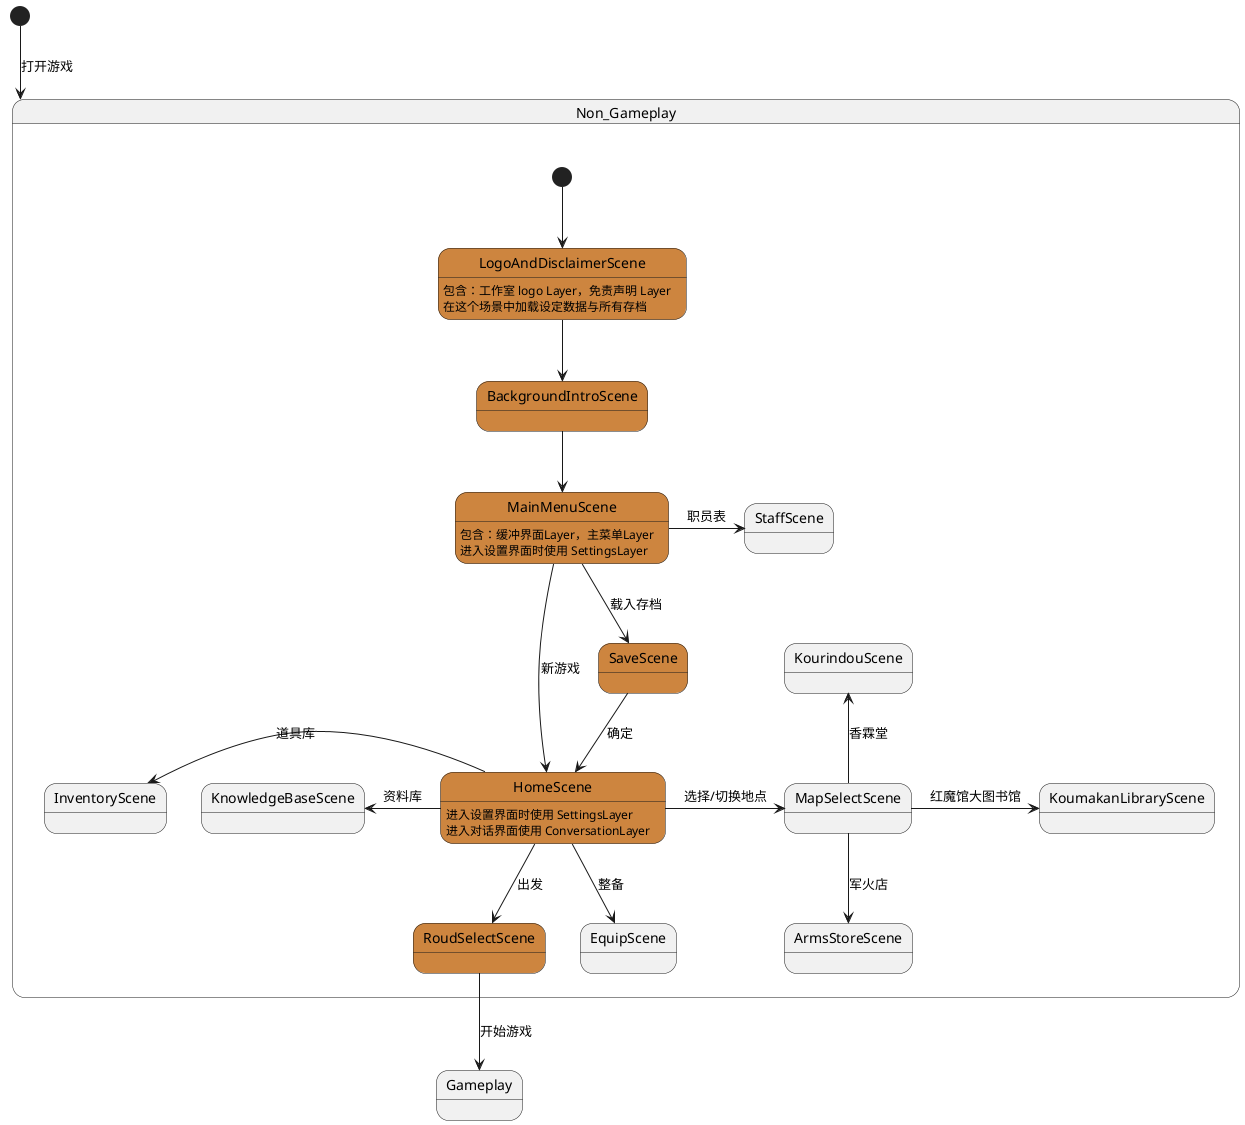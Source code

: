 @startuml

skinparam state{
BackgroundColor<<MAIN>> Peru
}

[*] --> Non_Gameplay : 打开游戏

state Non_Gameplay {

[*] --> LogoAndDisclaimerScene<<MAIN>>
LogoAndDisclaimerScene : 包含：工作室 logo Layer，免责声明 Layer\n在这个场景中加载设定数据与所有存档

LogoAndDisclaimerScene --> BackgroundIntroScene<<MAIN>>

BackgroundIntroScene --> MainMenuScene<<MAIN>>
MainMenuScene : 包含：缓冲界面Layer，主菜单Layer\n进入设置界面时使用 SettingsLayer

MainMenuScene --> HomeScene<<MAIN>> : 新游戏
MainMenuScene --> SaveScene<<MAIN>> : 载入存档
MainMenuScene -> StaffScene : 职员表

SaveScene --> HomeScene : 确定
HomeScene : 进入设置界面时使用 SettingsLayer\n进入对话界面使用 ConversationLayer

HomeScene --> RoudSelectScene<<MAIN>> : 出发
HomeScene -left-> KnowledgeBaseScene : 资料库
HomeScene -left-> InventoryScene : 道具库
HomeScene --> EquipScene : 整备
HomeScene -> MapSelectScene : 选择/切换地点

MapSelectScene -up-> KourindouScene : 香霖堂
MapSelectScene -> KoumakanLibraryScene : 红魔馆大图书馆
MapSelectScene --> ArmsStoreScene : 军火店

}

RoudSelectScene --> Gameplay : 开始游戏

@enduml